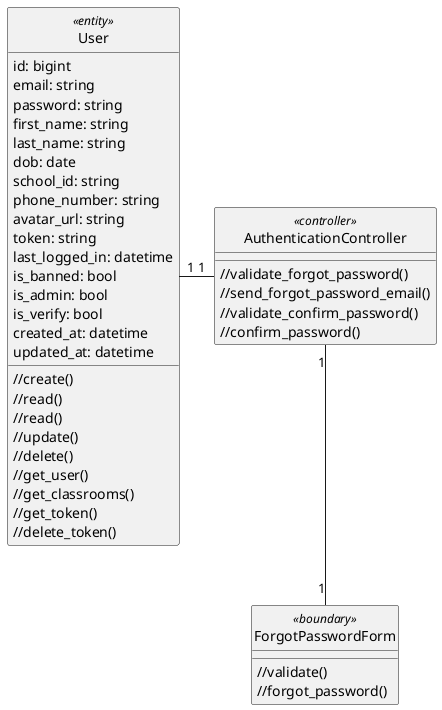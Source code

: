 @startuml login

class User <<entity>> {
    id: bigint
    email: string
    password: string
    first_name: string
    last_name: string
    dob: date
    school_id: string
    phone_number: string
    avatar_url: string
    token: string
    last_logged_in: datetime
    is_banned: bool
    is_admin: bool
    is_verify: bool
    created_at: datetime
    updated_at: datetime

    //create()
    //read()
    //read()
    //update()
    //delete()
    //get_user()
    //get_classrooms()
    //get_token()
    //delete_token()
}

class ForgotPasswordForm <<boundary>> {
    //validate()
    //forgot_password()
}

class AuthenticationController <<controller>> {
    //validate_forgot_password()
    //send_forgot_password_email()
    //validate_confirm_password()
    //confirm_password()
}

hide User <<entity>> circle
hide ForgotPasswordForm <<boundary>> circle
hide AuthenticationController <<controller>> circle

AuthenticationController "1" -left- "1" User
AuthenticationController "1" -down- "1" ForgotPasswordForm


@enduml
